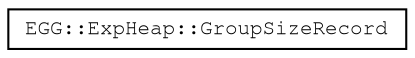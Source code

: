 digraph "Graphical Class Hierarchy"
{
 // LATEX_PDF_SIZE
  edge [fontname="FreeMono",fontsize="10",labelfontname="FreeMono",labelfontsize="10"];
  node [fontname="FreeMono",fontsize="10",shape=record];
  rankdir="LR";
  Node0 [label="EGG::ExpHeap::GroupSizeRecord",height=0.2,width=0.4,color="black", fillcolor="white", style="filled",URL="$struct_e_g_g_1_1_exp_heap_1_1_group_size_record.html",tooltip=" "];
}
